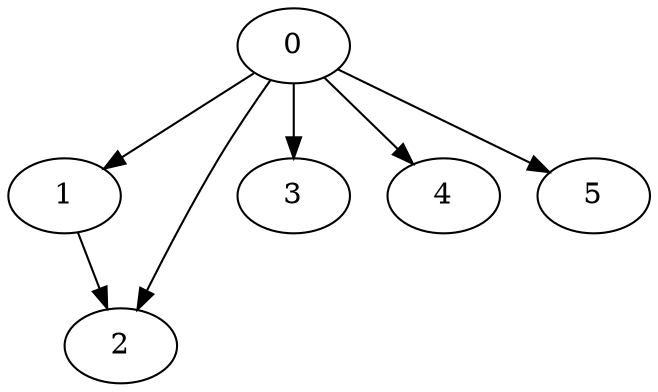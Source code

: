 digraph G {
	0;
	1;
	2;
	3;
	4;
	5;

	0 -> 1 [village=VillageA; name=Castle_Avenue; heightLimit=5; weight=30; primaryType=mainStreet; secondaryType=none;];
	0 -> 2 [village=VillageA; name=Linden_Avenue; heightLimit=3; weight=20; primaryType=mainStreet; secondaryType=none;];
	0 -> 3 [village=VillageA; name=Maple_Way; heightLimit=3; weight=30; primaryType=sideStreet; secondaryType=none;];
	0 -> 4 [village=VillageA; name=Valley_Road; heightLimit=3; weight=10; primaryType=mainStreet; secondaryType=none;];
	0 -> 5 [village=VillageA; name=Garden_Way; heightLimit=3; weight=40; primaryType=mainStreet; secondaryType=none;];
	1 -> 2 [village=VillageA; name=Lit_Road; heightLimit=5; weight=20; primaryType=mainStreet; secondaryType=none;];

}